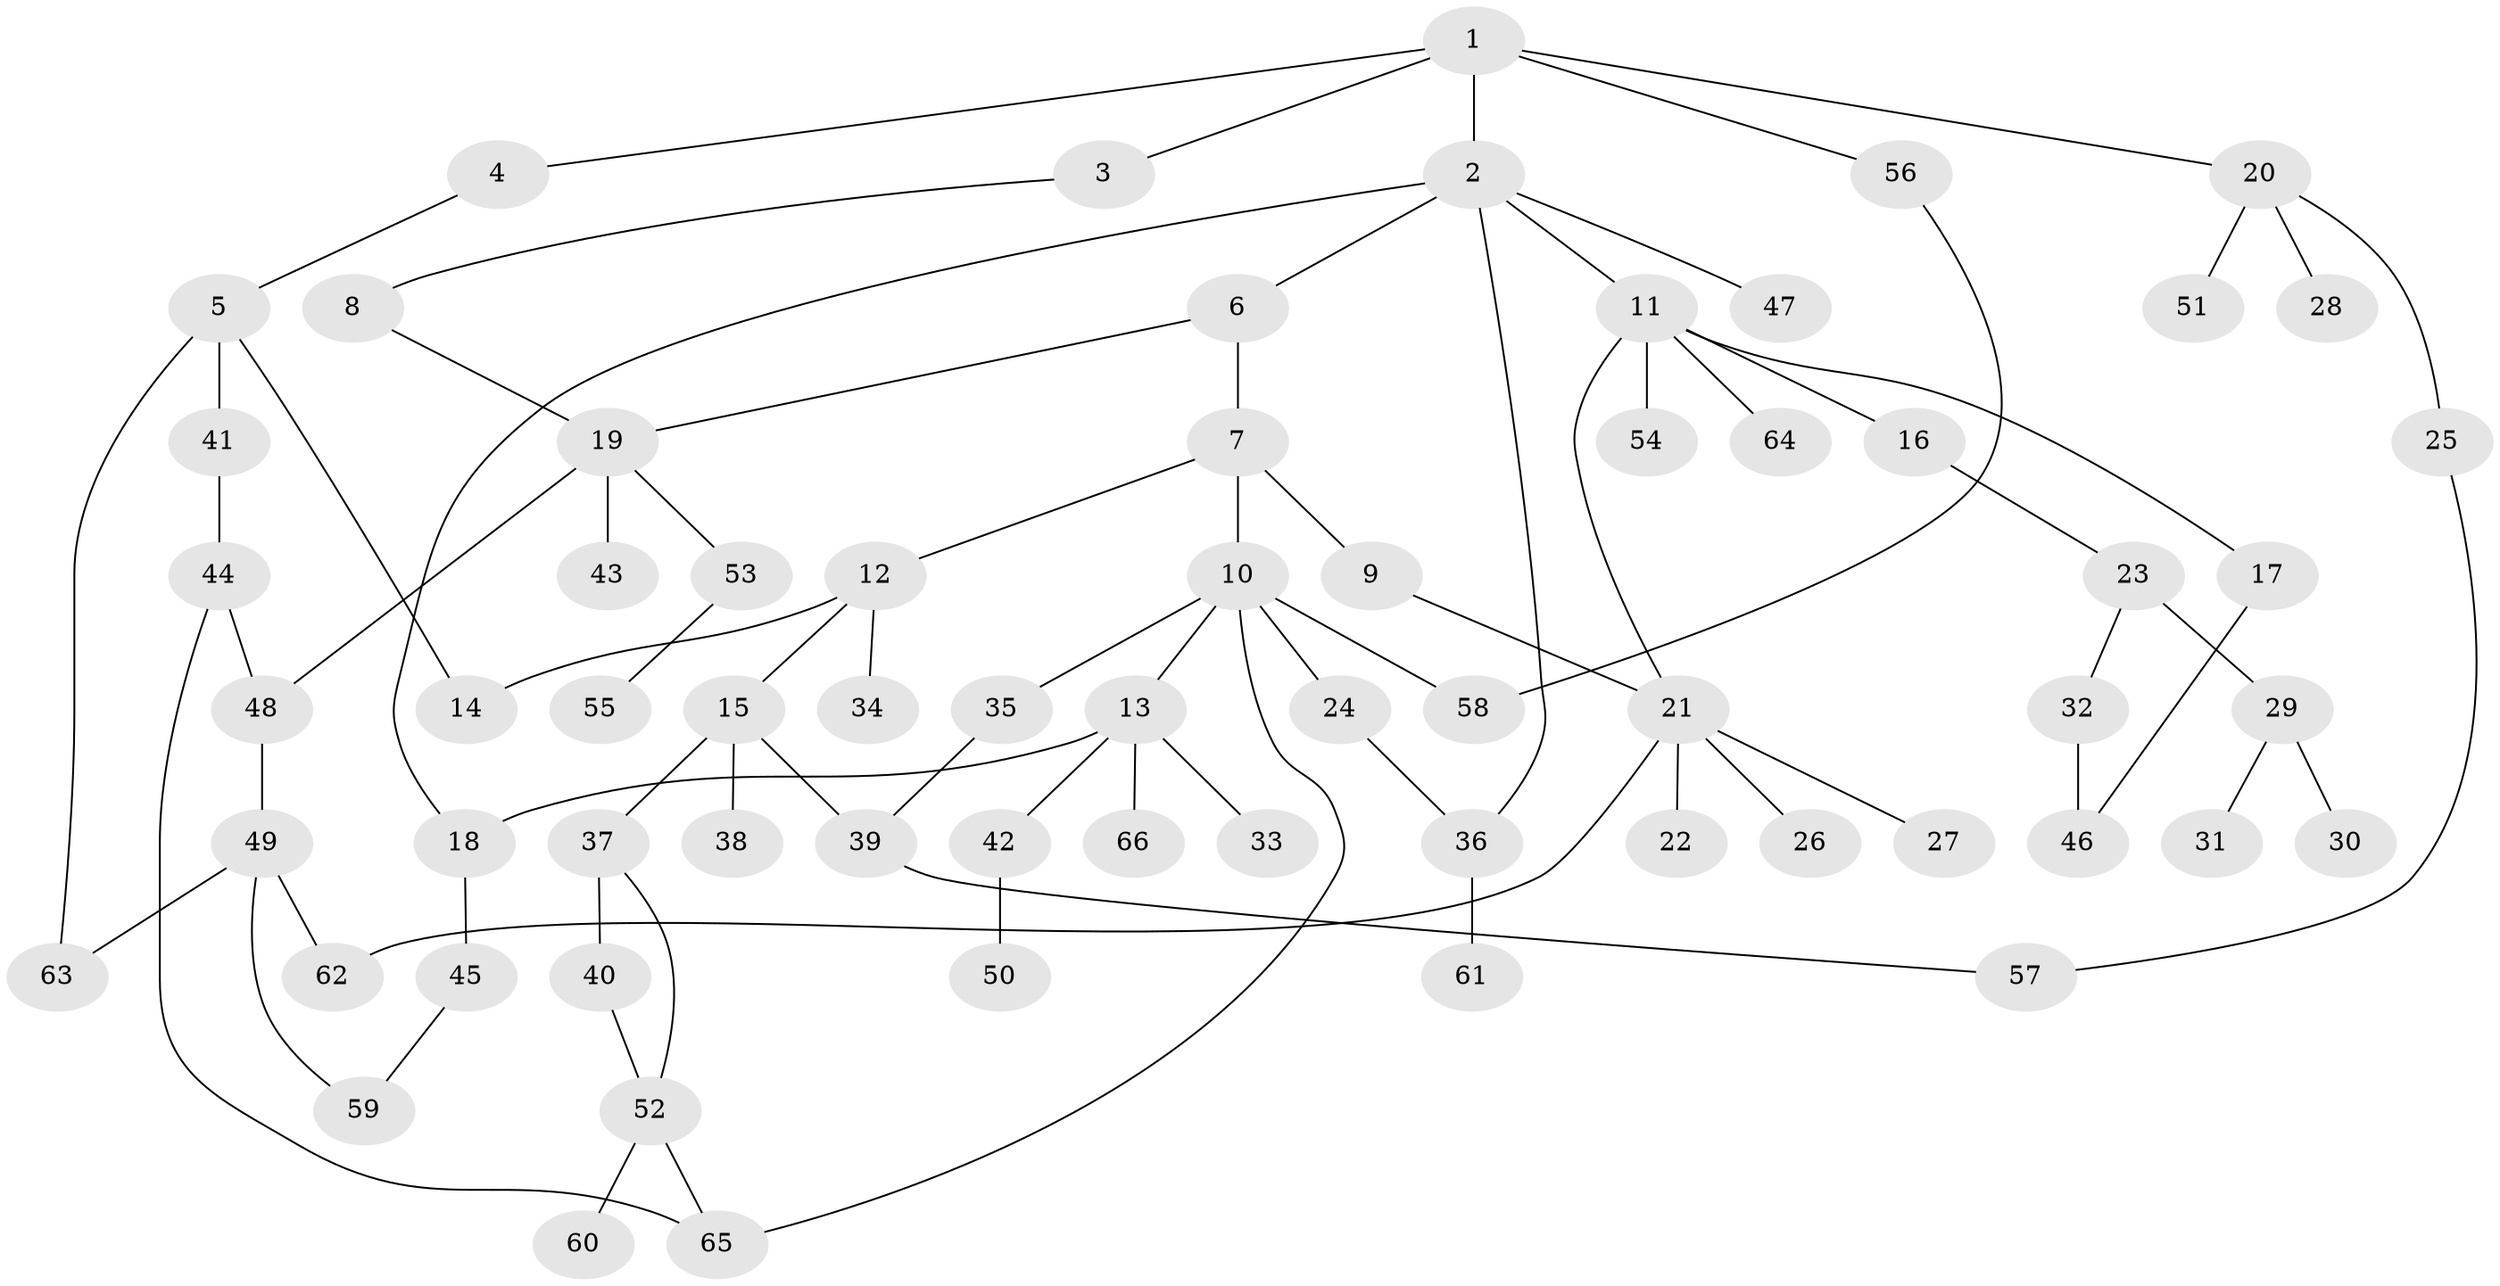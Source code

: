 // Generated by graph-tools (version 1.1) at 2025/13/03/09/25 04:13:22]
// undirected, 66 vertices, 81 edges
graph export_dot {
graph [start="1"]
  node [color=gray90,style=filled];
  1;
  2;
  3;
  4;
  5;
  6;
  7;
  8;
  9;
  10;
  11;
  12;
  13;
  14;
  15;
  16;
  17;
  18;
  19;
  20;
  21;
  22;
  23;
  24;
  25;
  26;
  27;
  28;
  29;
  30;
  31;
  32;
  33;
  34;
  35;
  36;
  37;
  38;
  39;
  40;
  41;
  42;
  43;
  44;
  45;
  46;
  47;
  48;
  49;
  50;
  51;
  52;
  53;
  54;
  55;
  56;
  57;
  58;
  59;
  60;
  61;
  62;
  63;
  64;
  65;
  66;
  1 -- 2;
  1 -- 3;
  1 -- 4;
  1 -- 20;
  1 -- 56;
  2 -- 6;
  2 -- 11;
  2 -- 18;
  2 -- 47;
  2 -- 36;
  3 -- 8;
  4 -- 5;
  5 -- 14;
  5 -- 41;
  5 -- 63;
  6 -- 7;
  6 -- 19;
  7 -- 9;
  7 -- 10;
  7 -- 12;
  8 -- 19;
  9 -- 21;
  10 -- 13;
  10 -- 24;
  10 -- 35;
  10 -- 58;
  10 -- 65;
  11 -- 16;
  11 -- 17;
  11 -- 21;
  11 -- 54;
  11 -- 64;
  12 -- 15;
  12 -- 34;
  12 -- 14;
  13 -- 33;
  13 -- 42;
  13 -- 66;
  13 -- 18;
  15 -- 37;
  15 -- 38;
  15 -- 39;
  16 -- 23;
  17 -- 46;
  18 -- 45;
  19 -- 43;
  19 -- 53;
  19 -- 48;
  20 -- 25;
  20 -- 28;
  20 -- 51;
  21 -- 22;
  21 -- 26;
  21 -- 27;
  21 -- 62;
  23 -- 29;
  23 -- 32;
  24 -- 36;
  25 -- 57;
  29 -- 30;
  29 -- 31;
  32 -- 46;
  35 -- 39;
  36 -- 61;
  37 -- 40;
  37 -- 52;
  39 -- 57;
  40 -- 52;
  41 -- 44;
  42 -- 50;
  44 -- 48;
  44 -- 65;
  45 -- 59;
  48 -- 49;
  49 -- 59;
  49 -- 62;
  49 -- 63;
  52 -- 60;
  52 -- 65;
  53 -- 55;
  56 -- 58;
}
